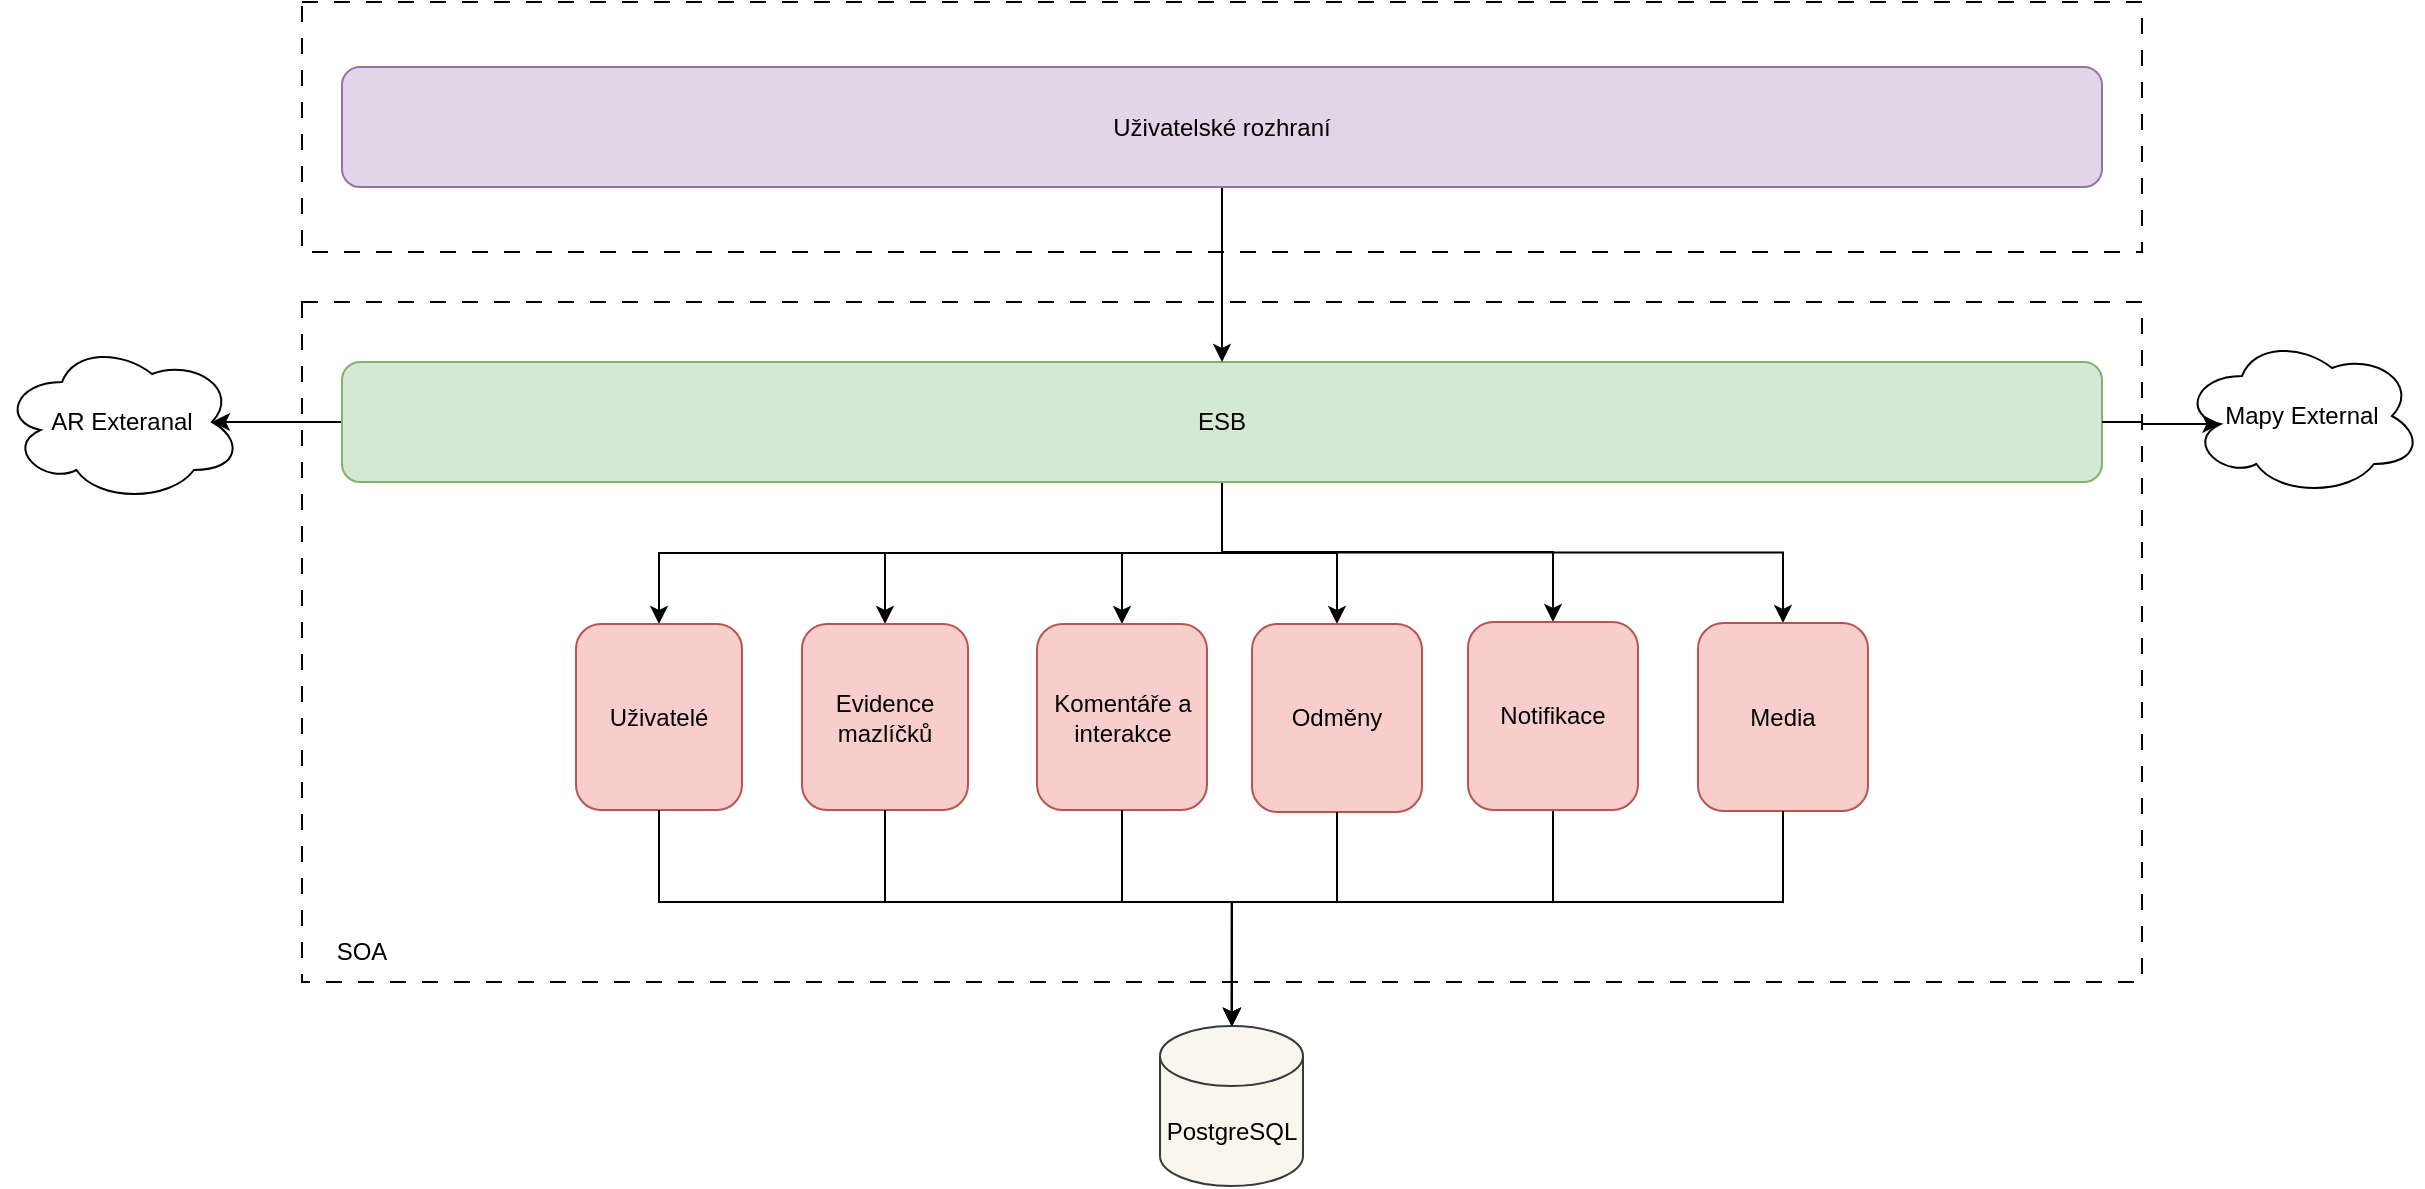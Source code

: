 <mxfile version="24.8.6" pages="2">
  <diagram name="Globální Pohled" id="RnMIN7uqkMKOshOzPtuT">
    <mxGraphModel dx="2100" dy="895" grid="1" gridSize="10" guides="1" tooltips="1" connect="1" arrows="1" fold="1" page="1" pageScale="1" pageWidth="413" pageHeight="291" math="0" shadow="0">
      <root>
        <mxCell id="0" />
        <mxCell id="1" parent="0" />
        <mxCell id="1BX2ugVsxf6SoMbeCnK2-12" value="" style="rounded=0;whiteSpace=wrap;html=1;fillColor=none;dashed=1;dashPattern=8 8;movable=1;resizable=1;rotatable=1;deletable=1;editable=1;locked=0;connectable=1;" vertex="1" parent="1">
          <mxGeometry x="70" y="220" width="920" height="340" as="geometry" />
        </mxCell>
        <mxCell id="2CRJS9xSYcG5oILghQUd-4" value="" style="rounded=0;whiteSpace=wrap;html=1;fillColor=none;dashed=1;dashPattern=8 8;" parent="1" vertex="1">
          <mxGeometry x="70" y="70" width="920" height="125" as="geometry" />
        </mxCell>
        <mxCell id="1BX2ugVsxf6SoMbeCnK2-15" style="edgeStyle=orthogonalEdgeStyle;rounded=0;orthogonalLoop=1;jettySize=auto;html=1;entryX=0.875;entryY=0.5;entryDx=0;entryDy=0;entryPerimeter=0;" edge="1" parent="1" source="2CRJS9xSYcG5oILghQUd-5" target="1BX2ugVsxf6SoMbeCnK2-13">
          <mxGeometry relative="1" as="geometry" />
        </mxCell>
        <mxCell id="1BX2ugVsxf6SoMbeCnK2-19" style="edgeStyle=orthogonalEdgeStyle;rounded=0;orthogonalLoop=1;jettySize=auto;html=1;entryX=0.5;entryY=0;entryDx=0;entryDy=0;" edge="1" parent="1" source="2CRJS9xSYcG5oILghQUd-5" target="2CRJS9xSYcG5oILghQUd-27">
          <mxGeometry relative="1" as="geometry" />
        </mxCell>
        <mxCell id="1BX2ugVsxf6SoMbeCnK2-20" style="edgeStyle=orthogonalEdgeStyle;rounded=0;orthogonalLoop=1;jettySize=auto;html=1;" edge="1" parent="1" source="2CRJS9xSYcG5oILghQUd-5" target="2CRJS9xSYcG5oILghQUd-33">
          <mxGeometry relative="1" as="geometry" />
        </mxCell>
        <mxCell id="1BX2ugVsxf6SoMbeCnK2-21" style="edgeStyle=orthogonalEdgeStyle;rounded=0;orthogonalLoop=1;jettySize=auto;html=1;entryX=0.5;entryY=0;entryDx=0;entryDy=0;" edge="1" parent="1" source="2CRJS9xSYcG5oILghQUd-5" target="2CRJS9xSYcG5oILghQUd-31">
          <mxGeometry relative="1" as="geometry" />
        </mxCell>
        <mxCell id="1BX2ugVsxf6SoMbeCnK2-22" style="edgeStyle=orthogonalEdgeStyle;rounded=0;orthogonalLoop=1;jettySize=auto;html=1;entryX=0.5;entryY=0;entryDx=0;entryDy=0;" edge="1" parent="1" source="2CRJS9xSYcG5oILghQUd-5" target="2CRJS9xSYcG5oILghQUd-28">
          <mxGeometry relative="1" as="geometry" />
        </mxCell>
        <mxCell id="1BX2ugVsxf6SoMbeCnK2-23" style="edgeStyle=orthogonalEdgeStyle;rounded=0;orthogonalLoop=1;jettySize=auto;html=1;entryX=0.5;entryY=0;entryDx=0;entryDy=0;" edge="1" parent="1" source="2CRJS9xSYcG5oILghQUd-5" target="2CRJS9xSYcG5oILghQUd-55">
          <mxGeometry relative="1" as="geometry" />
        </mxCell>
        <mxCell id="1BX2ugVsxf6SoMbeCnK2-24" style="edgeStyle=orthogonalEdgeStyle;rounded=0;orthogonalLoop=1;jettySize=auto;html=1;" edge="1" parent="1" source="2CRJS9xSYcG5oILghQUd-5" target="2CRJS9xSYcG5oILghQUd-32">
          <mxGeometry relative="1" as="geometry" />
        </mxCell>
        <mxCell id="2CRJS9xSYcG5oILghQUd-5" value="ESB" style="rounded=1;whiteSpace=wrap;html=1;fillColor=#d5e8d4;strokeColor=#82b366;" parent="1" vertex="1">
          <mxGeometry x="90" y="250" width="880" height="60" as="geometry" />
        </mxCell>
        <mxCell id="2CRJS9xSYcG5oILghQUd-27" value="Uživatelé" style="rounded=1;whiteSpace=wrap;html=1;fillColor=#f8cecc;strokeColor=#b85450;" parent="1" vertex="1">
          <mxGeometry x="207" y="381" width="83" height="93" as="geometry" />
        </mxCell>
        <mxCell id="2CRJS9xSYcG5oILghQUd-28" value="Komentáře a interakce" style="rounded=1;whiteSpace=wrap;html=1;fillColor=#f8cecc;strokeColor=#b85450;" parent="1" vertex="1">
          <mxGeometry x="437.5" y="381" width="85" height="93" as="geometry" />
        </mxCell>
        <mxCell id="2CRJS9xSYcG5oILghQUd-31" value="Evidence mazlíčků" style="rounded=1;whiteSpace=wrap;html=1;fillColor=#f8cecc;strokeColor=#b85450;" parent="1" vertex="1">
          <mxGeometry x="320" y="381" width="83" height="93" as="geometry" />
        </mxCell>
        <mxCell id="1BX2ugVsxf6SoMbeCnK2-9" style="edgeStyle=orthogonalEdgeStyle;rounded=0;orthogonalLoop=1;jettySize=auto;html=1;" edge="1" parent="1" source="2CRJS9xSYcG5oILghQUd-32" target="2CRJS9xSYcG5oILghQUd-49">
          <mxGeometry relative="1" as="geometry">
            <Array as="points">
              <mxPoint x="696" y="520" />
              <mxPoint x="535" y="520" />
            </Array>
          </mxGeometry>
        </mxCell>
        <mxCell id="2CRJS9xSYcG5oILghQUd-32" value="Notifikace" style="rounded=1;whiteSpace=wrap;html=1;fillColor=#f8cecc;strokeColor=#b85450;" parent="1" vertex="1">
          <mxGeometry x="653" y="380" width="85" height="94" as="geometry" />
        </mxCell>
        <mxCell id="2CRJS9xSYcG5oILghQUd-33" value="Media" style="rounded=1;whiteSpace=wrap;html=1;fillColor=#f8cecc;strokeColor=#b85450;" parent="1" vertex="1">
          <mxGeometry x="768" y="380.5" width="85" height="94" as="geometry" />
        </mxCell>
        <mxCell id="2CRJS9xSYcG5oILghQUd-49" value="PostgreSQL" style="shape=cylinder3;whiteSpace=wrap;html=1;boundedLbl=1;backgroundOutline=1;size=15;fillColor=#f9f7ed;strokeColor=#36393d;" parent="1" vertex="1">
          <mxGeometry x="499" y="582" width="71.5" height="80" as="geometry" />
        </mxCell>
        <mxCell id="2CRJS9xSYcG5oILghQUd-55" value="Odměny" style="rounded=1;whiteSpace=wrap;html=1;fillColor=#f8cecc;strokeColor=#b85450;" parent="1" vertex="1">
          <mxGeometry x="545" y="381" width="85" height="94" as="geometry" />
        </mxCell>
        <mxCell id="1BX2ugVsxf6SoMbeCnK2-5" style="edgeStyle=orthogonalEdgeStyle;rounded=0;orthogonalLoop=1;jettySize=auto;html=1;entryX=0.5;entryY=0;entryDx=0;entryDy=0;entryPerimeter=0;" edge="1" parent="1" source="2CRJS9xSYcG5oILghQUd-27" target="2CRJS9xSYcG5oILghQUd-49">
          <mxGeometry relative="1" as="geometry">
            <Array as="points">
              <mxPoint x="249" y="520" />
              <mxPoint x="535" y="520" />
              <mxPoint x="535" y="582" />
            </Array>
          </mxGeometry>
        </mxCell>
        <mxCell id="1BX2ugVsxf6SoMbeCnK2-6" style="edgeStyle=orthogonalEdgeStyle;rounded=0;orthogonalLoop=1;jettySize=auto;html=1;entryX=0.5;entryY=0;entryDx=0;entryDy=0;entryPerimeter=0;" edge="1" parent="1" source="2CRJS9xSYcG5oILghQUd-31" target="2CRJS9xSYcG5oILghQUd-49">
          <mxGeometry relative="1" as="geometry">
            <Array as="points">
              <mxPoint x="362" y="520" />
              <mxPoint x="535" y="520" />
              <mxPoint x="535" y="582" />
            </Array>
          </mxGeometry>
        </mxCell>
        <mxCell id="1BX2ugVsxf6SoMbeCnK2-7" style="edgeStyle=orthogonalEdgeStyle;rounded=0;orthogonalLoop=1;jettySize=auto;html=1;entryX=0.5;entryY=0;entryDx=0;entryDy=0;entryPerimeter=0;" edge="1" parent="1" source="2CRJS9xSYcG5oILghQUd-28" target="2CRJS9xSYcG5oILghQUd-49">
          <mxGeometry relative="1" as="geometry">
            <Array as="points">
              <mxPoint x="480" y="520" />
              <mxPoint x="535" y="520" />
              <mxPoint x="535" y="582" />
            </Array>
          </mxGeometry>
        </mxCell>
        <mxCell id="1BX2ugVsxf6SoMbeCnK2-8" style="edgeStyle=orthogonalEdgeStyle;rounded=0;orthogonalLoop=1;jettySize=auto;html=1;entryX=0.5;entryY=0;entryDx=0;entryDy=0;entryPerimeter=0;" edge="1" parent="1" source="2CRJS9xSYcG5oILghQUd-55" target="2CRJS9xSYcG5oILghQUd-49">
          <mxGeometry relative="1" as="geometry">
            <Array as="points">
              <mxPoint x="588" y="520" />
              <mxPoint x="535" y="520" />
              <mxPoint x="535" y="582" />
            </Array>
          </mxGeometry>
        </mxCell>
        <mxCell id="1BX2ugVsxf6SoMbeCnK2-10" style="edgeStyle=orthogonalEdgeStyle;rounded=0;orthogonalLoop=1;jettySize=auto;html=1;entryX=0.5;entryY=0;entryDx=0;entryDy=0;entryPerimeter=0;" edge="1" parent="1" source="2CRJS9xSYcG5oILghQUd-33" target="2CRJS9xSYcG5oILghQUd-49">
          <mxGeometry relative="1" as="geometry">
            <Array as="points">
              <mxPoint x="810" y="520" />
              <mxPoint x="535" y="520" />
            </Array>
          </mxGeometry>
        </mxCell>
        <mxCell id="1BX2ugVsxf6SoMbeCnK2-13" value="AR Exteranal" style="ellipse;shape=cloud;whiteSpace=wrap;html=1;" vertex="1" parent="1">
          <mxGeometry x="-80" y="240" width="120" height="80" as="geometry" />
        </mxCell>
        <mxCell id="1BX2ugVsxf6SoMbeCnK2-16" value="Mapy External" style="ellipse;shape=cloud;whiteSpace=wrap;html=1;" vertex="1" parent="1">
          <mxGeometry x="1010" y="237" width="120" height="80" as="geometry" />
        </mxCell>
        <mxCell id="1BX2ugVsxf6SoMbeCnK2-17" style="edgeStyle=orthogonalEdgeStyle;rounded=0;orthogonalLoop=1;jettySize=auto;html=1;entryX=0.16;entryY=0.55;entryDx=0;entryDy=0;entryPerimeter=0;" edge="1" parent="1" source="2CRJS9xSYcG5oILghQUd-5" target="1BX2ugVsxf6SoMbeCnK2-16">
          <mxGeometry relative="1" as="geometry" />
        </mxCell>
        <mxCell id="1BX2ugVsxf6SoMbeCnK2-25" style="edgeStyle=orthogonalEdgeStyle;rounded=0;orthogonalLoop=1;jettySize=auto;html=1;entryX=0.5;entryY=0;entryDx=0;entryDy=0;" edge="1" parent="1" source="1BX2ugVsxf6SoMbeCnK2-18" target="2CRJS9xSYcG5oILghQUd-5">
          <mxGeometry relative="1" as="geometry" />
        </mxCell>
        <mxCell id="1BX2ugVsxf6SoMbeCnK2-18" value="Uživatelské rozhraní" style="rounded=1;whiteSpace=wrap;html=1;fillColor=#e1d5e7;strokeColor=#9673a6;" vertex="1" parent="1">
          <mxGeometry x="90" y="102.5" width="880" height="60" as="geometry" />
        </mxCell>
        <mxCell id="1BX2ugVsxf6SoMbeCnK2-28" value="SOA" style="text;html=1;align=center;verticalAlign=middle;whiteSpace=wrap;rounded=0;" vertex="1" parent="1">
          <mxGeometry x="70" y="530" width="60" height="30" as="geometry" />
        </mxCell>
      </root>
    </mxGraphModel>
  </diagram>
  <diagram id="Fy6Xb9hXXlepoVeDfZ61" name="Deployment">
    <mxGraphModel grid="1" page="1" gridSize="10" guides="1" tooltips="1" connect="1" arrows="1" fold="1" pageScale="1" pageWidth="413" pageHeight="291" math="0" shadow="0">
      <root>
        <mxCell id="0" />
        <mxCell id="1" parent="0" />
        <mxCell id="dEVPA9jafwiYgkTbDpCM-1" value="Klientská aplikace&amp;nbsp;" style="verticalAlign=top;align=center;spacingTop=8;spacingLeft=2;spacingRight=12;shape=cube;size=10;direction=south;fontStyle=4;html=1;whiteSpace=wrap;" vertex="1" parent="1">
          <mxGeometry x="-250" y="141" width="170" height="120" as="geometry" />
        </mxCell>
        <mxCell id="dEVPA9jafwiYgkTbDpCM-2" value="&amp;lt;&amp;lt;&amp;nbsp;execution environment &amp;gt;&amp;gt;" style="verticalAlign=top;align=center;spacingTop=8;spacingLeft=2;spacingRight=12;shape=cube;size=10;direction=south;fontStyle=4;html=1;whiteSpace=wrap;" vertex="1" parent="1">
          <mxGeometry x="22" y="-10" width="778" height="460" as="geometry" />
        </mxCell>
        <mxCell id="dEVPA9jafwiYgkTbDpCM-3" value="&lt;span style=&quot;font-size: 10px;&quot;&gt;Aplikace Pohřešované domací mazlíčky&amp;nbsp;&lt;/span&gt;" style="shape=module;align=left;spacingLeft=20;align=center;verticalAlign=top;whiteSpace=wrap;html=1;" vertex="1" parent="1">
          <mxGeometry x="-226" y="181" width="126" height="60" as="geometry" />
        </mxCell>
        <mxCell id="dEVPA9jafwiYgkTbDpCM-4" value="" style="html=1;whiteSpace=wrap;" vertex="1" parent="1">
          <mxGeometry x="70" y="146" width="170" height="110" as="geometry" />
        </mxCell>
        <mxCell id="dEVPA9jafwiYgkTbDpCM-5" value="API" style="shape=module;align=left;spacingLeft=20;align=center;verticalAlign=top;whiteSpace=wrap;html=1;" vertex="1" parent="1">
          <mxGeometry x="105" y="188" width="100" height="46" as="geometry" />
        </mxCell>
        <mxCell id="dEVPA9jafwiYgkTbDpCM-6" value="Server aplikace&amp;nbsp;" style="text;html=1;align=center;verticalAlign=middle;whiteSpace=wrap;rounded=0;" vertex="1" parent="1">
          <mxGeometry x="117.5" y="151" width="75" height="30" as="geometry" />
        </mxCell>
        <mxCell id="dEVPA9jafwiYgkTbDpCM-7" value="" style="html=1;whiteSpace=wrap;" vertex="1" parent="1">
          <mxGeometry x="274.5" y="65" width="260" height="245" as="geometry" />
        </mxCell>
        <mxCell id="dEVPA9jafwiYgkTbDpCM-8" value="Databázový systém" style="text;html=1;align=center;verticalAlign=middle;whiteSpace=wrap;rounded=0;" vertex="1" parent="1">
          <mxGeometry x="330" y="70" width="152.5" height="30" as="geometry" />
        </mxCell>
        <mxCell id="dEVPA9jafwiYgkTbDpCM-9" value="PostgreSQL + PostGIS" style="shape=cylinder3;whiteSpace=wrap;html=1;boundedLbl=1;backgroundOutline=1;size=15;" vertex="1" parent="1">
          <mxGeometry x="330" y="110" width="149" height="50" as="geometry" />
        </mxCell>
        <mxCell id="dEVPA9jafwiYgkTbDpCM-10" value="MongoDB" style="shape=cylinder3;whiteSpace=wrap;html=1;boundedLbl=1;backgroundOutline=1;size=15;" vertex="1" parent="1">
          <mxGeometry x="335.5" y="170" width="149" height="50" as="geometry" />
        </mxCell>
        <mxCell id="dEVPA9jafwiYgkTbDpCM-11" value="Redis" style="shape=cylinder3;whiteSpace=wrap;html=1;boundedLbl=1;backgroundOutline=1;size=15;" vertex="1" parent="1">
          <mxGeometry x="335.5" y="230" width="149" height="50" as="geometry" />
        </mxCell>
        <mxCell id="dEVPA9jafwiYgkTbDpCM-12" value="" style="endArrow=none;html=1;rounded=0;entryX=0.002;entryY=0.554;entryDx=0;entryDy=0;entryPerimeter=0;exitX=1;exitY=0.5;exitDx=0;exitDy=0;" edge="1" parent="1" source="dEVPA9jafwiYgkTbDpCM-4" target="dEVPA9jafwiYgkTbDpCM-7">
          <mxGeometry width="50" height="50" relative="1" as="geometry">
            <mxPoint x="230" y="120" as="sourcePoint" />
            <mxPoint x="280" y="70" as="targetPoint" />
          </mxGeometry>
        </mxCell>
        <mxCell id="dEVPA9jafwiYgkTbDpCM-13" value="" style="endArrow=none;html=1;rounded=0;entryX=0;entryY=0.5;entryDx=0;entryDy=0;" edge="1" parent="1" target="dEVPA9jafwiYgkTbDpCM-4">
          <mxGeometry width="50" height="50" relative="1" as="geometry">
            <mxPoint x="-80" y="201" as="sourcePoint" />
            <mxPoint x="-30" y="151" as="targetPoint" />
          </mxGeometry>
        </mxCell>
        <mxCell id="dEVPA9jafwiYgkTbDpCM-14" value="HTTP" style="edgeLabel;html=1;align=center;verticalAlign=middle;resizable=0;points=[];" connectable="0" vertex="1" parent="dEVPA9jafwiYgkTbDpCM-13">
          <mxGeometry x="0.021" relative="1" as="geometry">
            <mxPoint as="offset" />
          </mxGeometry>
        </mxCell>
        <mxCell id="dEVPA9jafwiYgkTbDpCM-15" value="" style="html=1;whiteSpace=wrap;" vertex="1" parent="1">
          <mxGeometry x="590" y="140" width="170" height="110" as="geometry" />
        </mxCell>
        <mxCell id="dEVPA9jafwiYgkTbDpCM-16" value="Kafka" style="shape=module;align=left;spacingLeft=20;align=center;verticalAlign=top;whiteSpace=wrap;html=1;" vertex="1" parent="1">
          <mxGeometry x="625" y="182" width="100" height="46" as="geometry" />
        </mxCell>
        <mxCell id="dEVPA9jafwiYgkTbDpCM-17" value="Messsage broker" style="text;html=1;align=center;verticalAlign=middle;whiteSpace=wrap;rounded=0;" vertex="1" parent="1">
          <mxGeometry x="637.5" y="146" width="75" height="30" as="geometry" />
        </mxCell>
        <mxCell id="dEVPA9jafwiYgkTbDpCM-18" value="" style="endArrow=none;html=1;rounded=0;entryX=0;entryY=0.5;entryDx=0;entryDy=0;" edge="1" parent="1" target="dEVPA9jafwiYgkTbDpCM-15">
          <mxGeometry width="50" height="50" relative="1" as="geometry">
            <mxPoint x="534.5" y="196" as="sourcePoint" />
            <mxPoint x="584.5" y="146" as="targetPoint" />
          </mxGeometry>
        </mxCell>
        <mxCell id="dEVPA9jafwiYgkTbDpCM-19" value="" style="html=1;whiteSpace=wrap;" vertex="1" parent="1">
          <mxGeometry x="630" y="270" width="130" height="70" as="geometry" />
        </mxCell>
        <mxCell id="dEVPA9jafwiYgkTbDpCM-20" value="Amazon S3" style="text;html=1;align=center;verticalAlign=middle;whiteSpace=wrap;rounded=0;" vertex="1" parent="1">
          <mxGeometry x="665" y="291" width="60" height="30" as="geometry" />
        </mxCell>
        <mxCell id="dEVPA9jafwiYgkTbDpCM-21" value="" style="endArrow=none;html=1;rounded=0;entryX=0;entryY=0.5;entryDx=0;entryDy=0;" edge="1" parent="1" target="dEVPA9jafwiYgkTbDpCM-19">
          <mxGeometry width="50" height="50" relative="1" as="geometry">
            <mxPoint x="534.5" y="270" as="sourcePoint" />
            <mxPoint x="604.5" y="270" as="targetPoint" />
            <Array as="points">
              <mxPoint x="534.5" y="270" />
            </Array>
          </mxGeometry>
        </mxCell>
      </root>
    </mxGraphModel>
  </diagram>
</mxfile>
